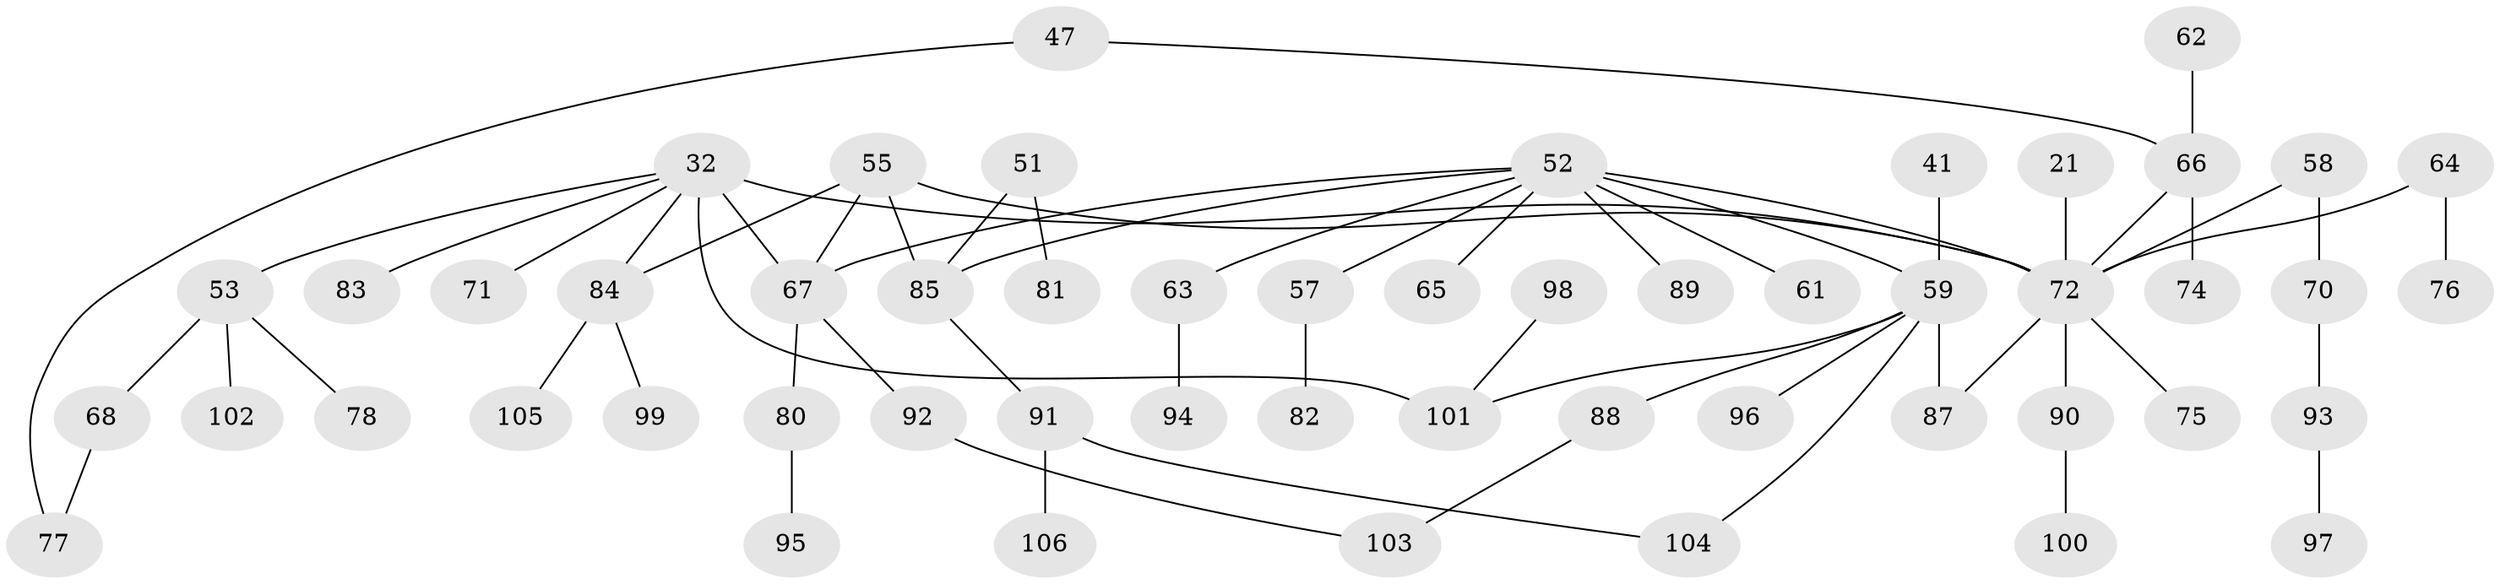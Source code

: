 // original degree distribution, {5: 0.03773584905660377, 7: 0.009433962264150943, 3: 0.20754716981132076, 4: 0.09433962264150944, 1: 0.330188679245283, 2: 0.3113207547169811, 6: 0.009433962264150943}
// Generated by graph-tools (version 1.1) at 2025/42/03/09/25 04:42:47]
// undirected, 53 vertices, 61 edges
graph export_dot {
graph [start="1"]
  node [color=gray90,style=filled];
  21;
  32 [super="+2+8"];
  41;
  47;
  51;
  52 [super="+18+36+42"];
  53 [super="+20"];
  55 [super="+33"];
  57;
  58;
  59 [super="+30+4"];
  61;
  62;
  63 [super="+43"];
  64;
  65;
  66 [super="+37"];
  67 [super="+6+46+48"];
  68;
  70;
  71;
  72 [super="+39+7+5+11+15"];
  74;
  75;
  76;
  77;
  78;
  80 [super="+25"];
  81;
  82;
  83 [super="+28+44"];
  84 [super="+69"];
  85 [super="+50+35"];
  87;
  88 [super="+73"];
  89;
  90;
  91 [super="+86"];
  92;
  93;
  94;
  95;
  96;
  97;
  98;
  99;
  100;
  101 [super="+56"];
  102;
  103;
  104;
  105;
  106;
  21 -- 72;
  32 -- 71;
  32 -- 101 [weight=2];
  32 -- 67 [weight=2];
  32 -- 53;
  32 -- 72;
  32 -- 84;
  32 -- 83;
  41 -- 59;
  47 -- 77;
  47 -- 66;
  51 -- 81;
  51 -- 85;
  52 -- 67 [weight=2];
  52 -- 89;
  52 -- 61;
  52 -- 65;
  52 -- 72 [weight=2];
  52 -- 57;
  52 -- 59 [weight=2];
  52 -- 85;
  52 -- 63;
  53 -- 68;
  53 -- 102;
  53 -- 78;
  55 -- 67;
  55 -- 84;
  55 -- 85;
  55 -- 72;
  57 -- 82;
  58 -- 70;
  58 -- 72;
  59 -- 87;
  59 -- 96;
  59 -- 104;
  59 -- 88;
  59 -- 101;
  62 -- 66;
  63 -- 94;
  64 -- 76;
  64 -- 72;
  66 -- 72;
  66 -- 74;
  67 -- 80;
  67 -- 92;
  68 -- 77;
  70 -- 93;
  72 -- 75;
  72 -- 87;
  72 -- 90;
  80 -- 95;
  84 -- 99;
  84 -- 105;
  85 -- 91 [weight=2];
  88 -- 103;
  90 -- 100;
  91 -- 104;
  91 -- 106;
  92 -- 103;
  93 -- 97;
  98 -- 101;
}
